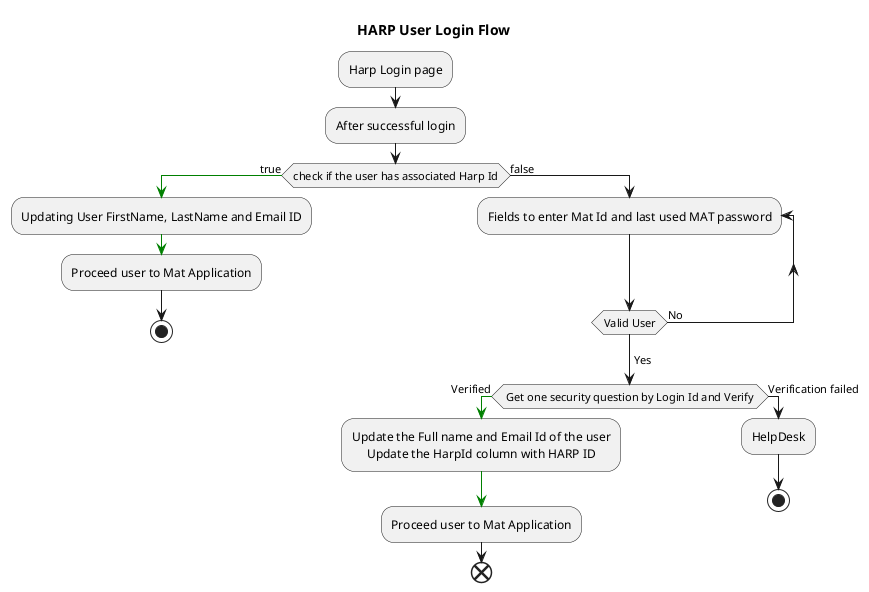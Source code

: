 @startuml
title HARP User Login Flow

skinparam defaultTextAlignment center
:Harp Login page;
:After successful login;
if (check if the user has associated Harp Id) then (true)
    -[#green]->
    :Updating User FirstName, LastName and Email ID;
    -[#green]->
    :Proceed user to Mat Application;
    stop
else (false)
    repeat :Fields to enter Mat Id and last used MAT password;
    repeat while (Valid User) is (No)
    -> Yes;
    if ( Get one security question by Login Id and Verify ) then (Verified)
        -[#green]->
        :Update the Full name and Email Id of the user
        Update the HarpId column with HARP ID;
        -[#green]->
        :Proceed user to Mat Application;
        end
    else (Verification failed)
        :HelpDesk;
        stop
    endif
endif
@enduml